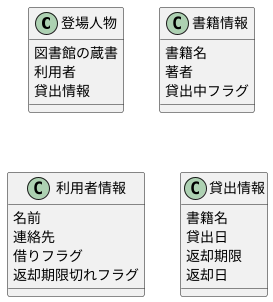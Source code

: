 @startuml

' 図書館貸出システム
class 登場人物 {
    図書館の蔵書
    利用者
    貸出情報
}

class 書籍情報 {
    書籍名
    著者
    貸出中フラグ
}

class 利用者情報 {
    名前
    連絡先
    借りフラグ
    返却期限切れフラグ
}

class 貸出情報 {
    書籍名
    貸出日
    返却期限
    返却日
}

@enduml